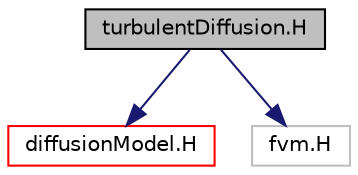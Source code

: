 digraph "turbulentDiffusion.H"
{
  bgcolor="transparent";
  edge [fontname="Helvetica",fontsize="10",labelfontname="Helvetica",labelfontsize="10"];
  node [fontname="Helvetica",fontsize="10",shape=record];
  Node0 [label="turbulentDiffusion.H",height=0.2,width=0.4,color="black", fillcolor="grey75", style="filled", fontcolor="black"];
  Node0 -> Node1 [color="midnightblue",fontsize="10",style="solid",fontname="Helvetica"];
  Node1 [label="diffusionModel.H",height=0.2,width=0.4,color="red",URL="$a00575.html"];
  Node0 -> Node7 [color="midnightblue",fontsize="10",style="solid",fontname="Helvetica"];
  Node7 [label="fvm.H",height=0.2,width=0.4,color="grey75"];
}
